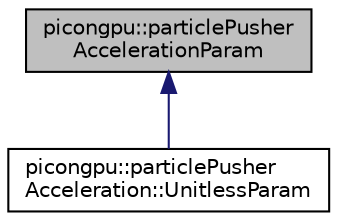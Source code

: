 digraph "picongpu::particlePusherAccelerationParam"
{
 // LATEX_PDF_SIZE
  edge [fontname="Helvetica",fontsize="10",labelfontname="Helvetica",labelfontsize="10"];
  node [fontname="Helvetica",fontsize="10",shape=record];
  Node1 [label="picongpu::particlePusher\lAccelerationParam",height=0.2,width=0.4,color="black", fillcolor="grey75", style="filled", fontcolor="black",tooltip=" "];
  Node1 -> Node2 [dir="back",color="midnightblue",fontsize="10",style="solid",fontname="Helvetica"];
  Node2 [label="picongpu::particlePusher\lAcceleration::UnitlessParam",height=0.2,width=0.4,color="black", fillcolor="white", style="filled",URL="$structpicongpu_1_1particle_pusher_acceleration_1_1_unitless_param.html",tooltip=" "];
}
